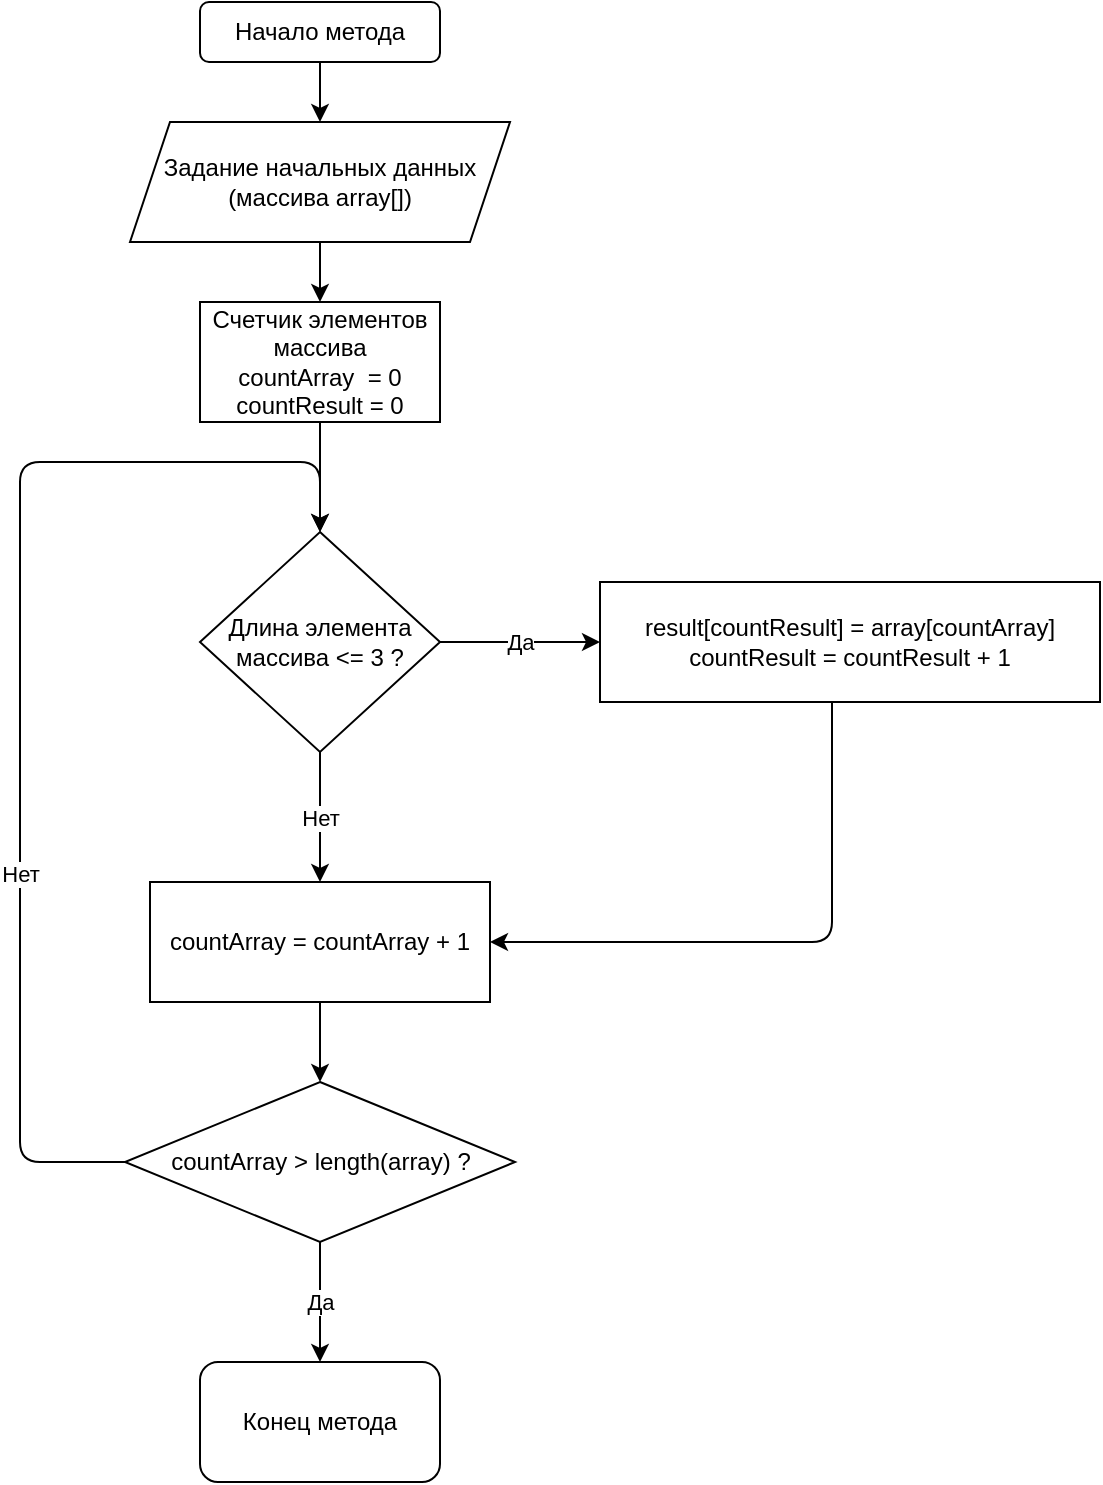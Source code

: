 <mxfile>
    <diagram id="CFxQvj4bHyQwlWl_RM1R" name="Page-1">
        <mxGraphModel dx="537" dy="471" grid="1" gridSize="10" guides="1" tooltips="1" connect="1" arrows="1" fold="1" page="1" pageScale="1" pageWidth="827" pageHeight="1169" math="0" shadow="0">
            <root>
                <mxCell id="0"/>
                <mxCell id="1" parent="0"/>
                <mxCell id="2" value="Начало метода" style="rounded=1;whiteSpace=wrap;html=1;" parent="1" vertex="1">
                    <mxGeometry x="180" y="20" width="120" height="30" as="geometry"/>
                </mxCell>
                <mxCell id="12" style="edgeStyle=none;html=1;exitX=0.5;exitY=1;exitDx=0;exitDy=0;entryX=0.5;entryY=0;entryDx=0;entryDy=0;" parent="1" target="6" edge="1">
                    <mxGeometry relative="1" as="geometry">
                        <mxPoint x="240" y="140" as="sourcePoint"/>
                    </mxGeometry>
                </mxCell>
                <mxCell id="5" value="" style="endArrow=classic;html=1;exitX=0.5;exitY=1;exitDx=0;exitDy=0;entryX=0.5;entryY=0;entryDx=0;entryDy=0;" parent="1" source="2" edge="1">
                    <mxGeometry width="50" height="50" relative="1" as="geometry">
                        <mxPoint x="220" y="200" as="sourcePoint"/>
                        <mxPoint x="240" y="80" as="targetPoint"/>
                    </mxGeometry>
                </mxCell>
                <mxCell id="11" style="edgeStyle=none;html=1;exitX=0.5;exitY=1;exitDx=0;exitDy=0;entryX=0.5;entryY=0;entryDx=0;entryDy=0;" parent="1" source="6" target="7" edge="1">
                    <mxGeometry relative="1" as="geometry">
                        <mxPoint x="240" y="260" as="targetPoint"/>
                    </mxGeometry>
                </mxCell>
                <mxCell id="6" value="Счетчик элементов массива &lt;br&gt;countArray&amp;nbsp; = 0&lt;br&gt;countResult = 0" style="rounded=0;whiteSpace=wrap;html=1;" parent="1" vertex="1">
                    <mxGeometry x="180" y="170" width="120" height="60" as="geometry"/>
                </mxCell>
                <mxCell id="15" value="Да" style="edgeStyle=none;html=1;" parent="1" source="7" target="13" edge="1">
                    <mxGeometry relative="1" as="geometry"/>
                </mxCell>
                <mxCell id="7" value="Длина элемента массива &amp;lt;= 3 ?" style="rhombus;whiteSpace=wrap;html=1;" parent="1" vertex="1">
                    <mxGeometry x="180" y="285" width="120" height="110" as="geometry"/>
                </mxCell>
                <mxCell id="10" value="Нет" style="edgeStyle=orthogonalEdgeStyle;html=1;exitX=1;exitY=0.5;exitDx=0;exitDy=0;entryX=0.5;entryY=0;entryDx=0;entryDy=0;" parent="1" source="16" target="7" edge="1">
                    <mxGeometry relative="1" as="geometry">
                        <Array as="points">
                            <mxPoint x="90" y="600"/>
                            <mxPoint x="90" y="250"/>
                            <mxPoint x="240" y="250"/>
                        </Array>
                    </mxGeometry>
                </mxCell>
                <mxCell id="18" value="" style="edgeStyle=none;html=1;entryX=0.5;entryY=0;entryDx=0;entryDy=0;" parent="1" source="8" target="16" edge="1">
                    <mxGeometry relative="1" as="geometry">
                        <mxPoint x="470" y="450" as="targetPoint"/>
                    </mxGeometry>
                </mxCell>
                <mxCell id="8" value="countArray = countArray + 1" style="rounded=0;whiteSpace=wrap;html=1;" parent="1" vertex="1">
                    <mxGeometry x="155" y="460" width="170" height="60" as="geometry"/>
                </mxCell>
                <mxCell id="9" value="Нет" style="endArrow=classic;html=1;exitX=0.5;exitY=1;exitDx=0;exitDy=0;entryX=0.5;entryY=0;entryDx=0;entryDy=0;" parent="1" source="7" target="8" edge="1">
                    <mxGeometry width="50" height="50" relative="1" as="geometry">
                        <mxPoint x="250" y="220" as="sourcePoint"/>
                        <mxPoint x="300" y="170" as="targetPoint"/>
                    </mxGeometry>
                </mxCell>
                <mxCell id="21" style="edgeStyle=elbowEdgeStyle;html=1;entryX=1;entryY=0.5;entryDx=0;entryDy=0;" parent="1" source="13" target="8" edge="1">
                    <mxGeometry relative="1" as="geometry">
                        <mxPoint x="400" y="340" as="targetPoint"/>
                        <mxPoint x="520" y="410" as="sourcePoint"/>
                        <Array as="points">
                            <mxPoint x="496" y="460"/>
                        </Array>
                    </mxGeometry>
                </mxCell>
                <mxCell id="13" value="result[countResult] = array[countArray]&lt;br&gt;countResult = countResult + 1" style="rounded=0;whiteSpace=wrap;html=1;" parent="1" vertex="1">
                    <mxGeometry x="380" y="310" width="250" height="60" as="geometry"/>
                </mxCell>
                <mxCell id="14" value="&lt;span&gt;Задание начальных данных (массива array[])&lt;br&gt;&lt;/span&gt;" style="shape=parallelogram;perimeter=parallelogramPerimeter;whiteSpace=wrap;html=1;fixedSize=1;" parent="1" vertex="1">
                    <mxGeometry x="145" y="80" width="190" height="60" as="geometry"/>
                </mxCell>
                <mxCell id="20" value="Да" style="edgeStyle=none;html=1;" parent="1" source="16" target="19" edge="1">
                    <mxGeometry relative="1" as="geometry"/>
                </mxCell>
                <mxCell id="16" value="countArray &amp;gt; length(array) ?" style="rhombus;whiteSpace=wrap;html=1;rounded=0;" parent="1" vertex="1">
                    <mxGeometry x="142.5" y="560" width="195" height="80" as="geometry"/>
                </mxCell>
                <mxCell id="19" value="Конец метода" style="rounded=1;whiteSpace=wrap;html=1;" parent="1" vertex="1">
                    <mxGeometry x="180" y="700" width="120" height="60" as="geometry"/>
                </mxCell>
            </root>
        </mxGraphModel>
    </diagram>
</mxfile>